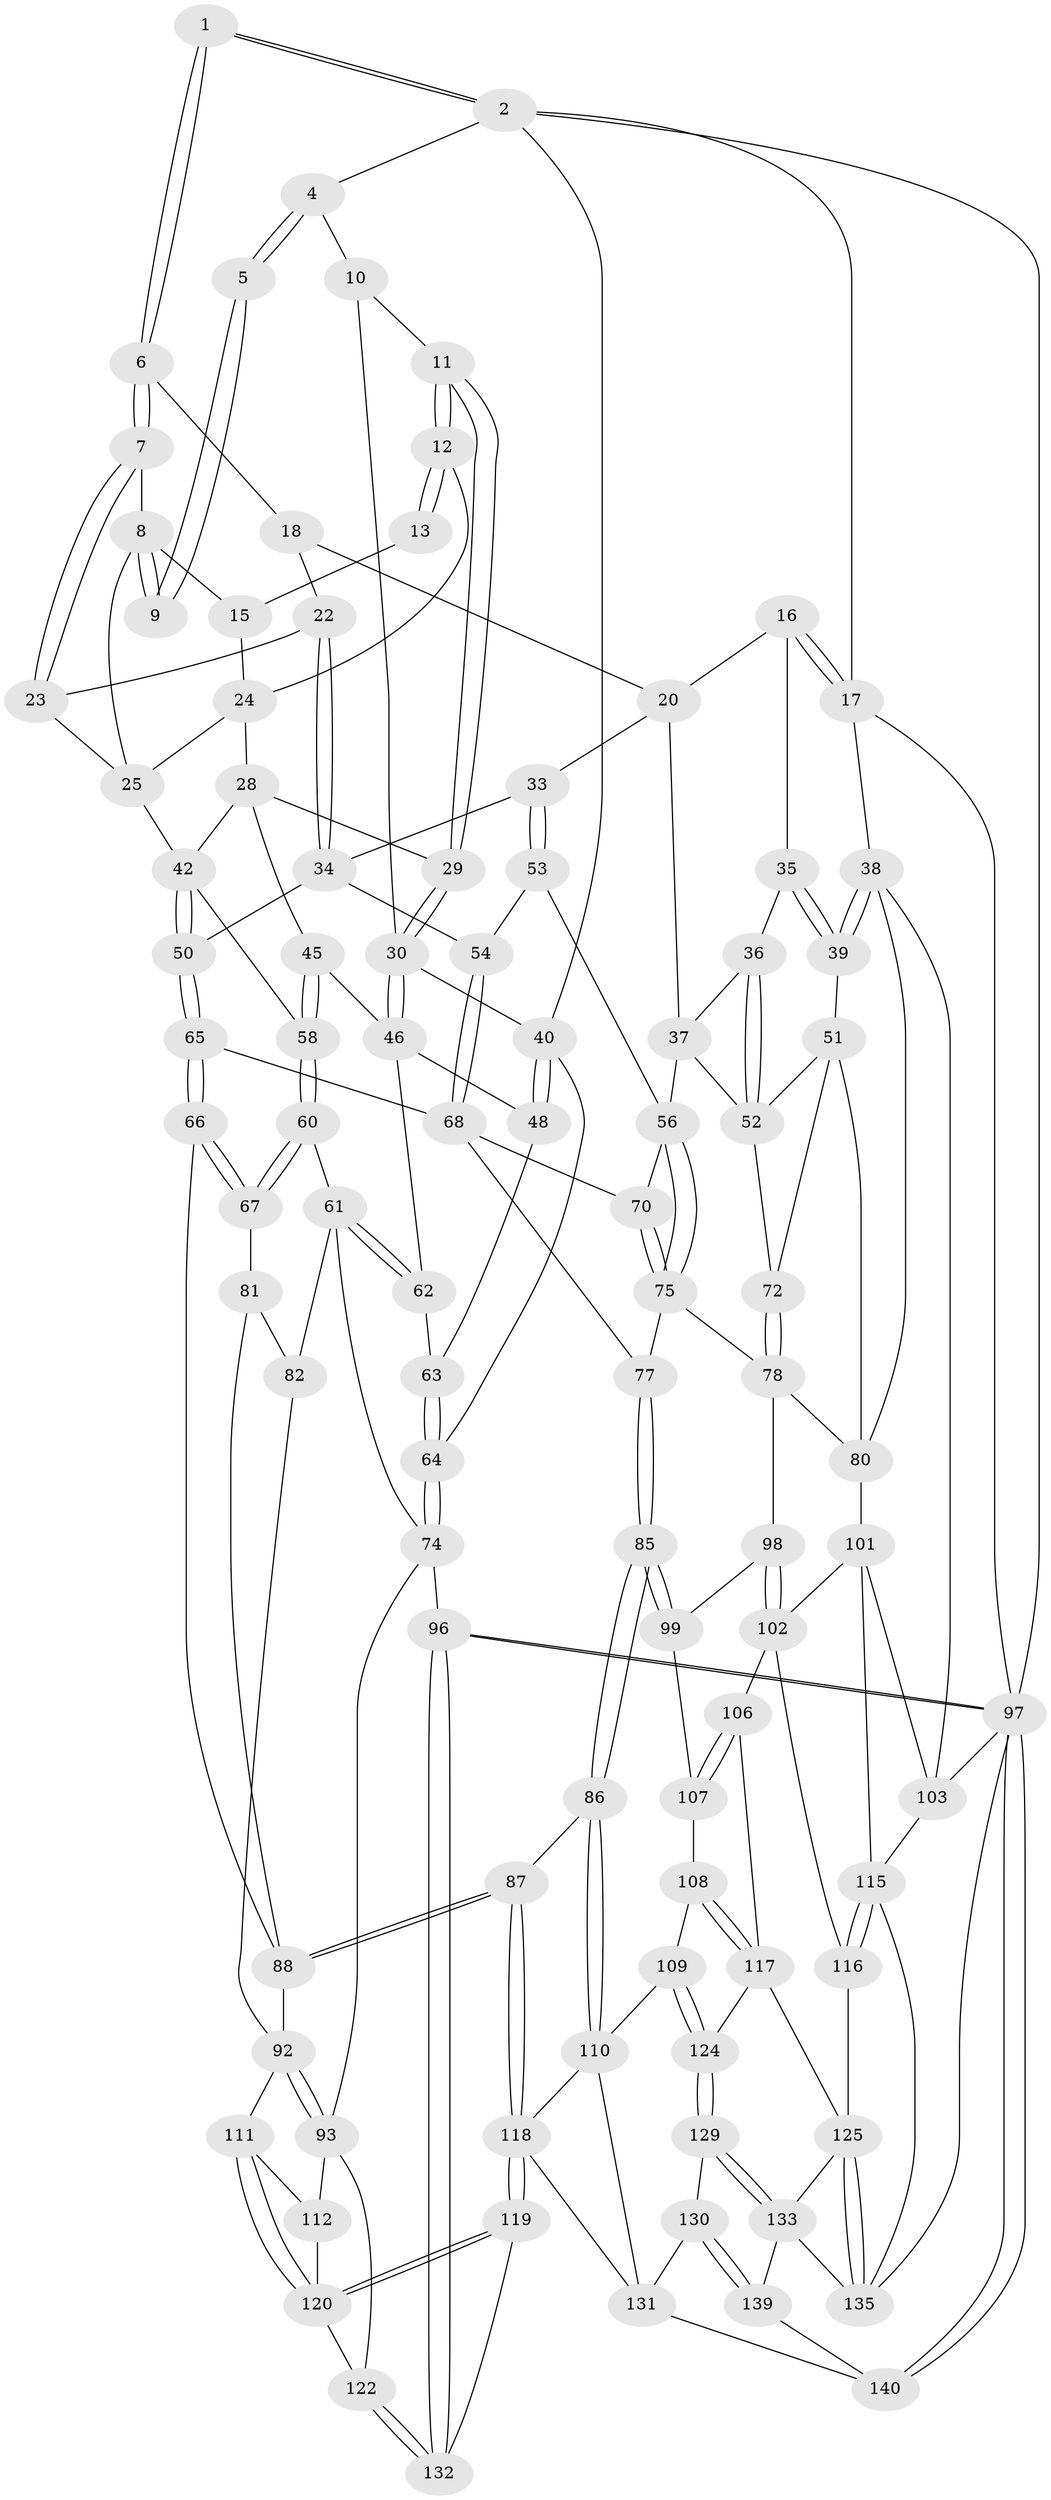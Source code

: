 // original degree distribution, {4: 0.2, 6: 0.2, 5: 0.5785714285714286, 3: 0.02142857142857143}
// Generated by graph-tools (version 1.1) at 2025/11/02/27/25 16:11:57]
// undirected, 98 vertices, 222 edges
graph export_dot {
graph [start="1"]
  node [color=gray90,style=filled];
  1 [pos="+0.13171260338434512+0"];
  2 [pos="+0+0",super="+3"];
  4 [pos="+0.019313395109478045+0.1084166791189285"];
  5 [pos="+0.12647767268938348+0"];
  6 [pos="+0.45791926721152987+0"];
  7 [pos="+0.4514054848915987+0"];
  8 [pos="+0.22423172792626697+0.09422684885951833",super="+14"];
  9 [pos="+0.16645195079053965+0.04081853173717855"];
  10 [pos="+0.054437268837978024+0.12631327656158906"];
  11 [pos="+0.059832732092149545+0.1273332729834194"];
  12 [pos="+0.07126704349582957+0.12606193265558321"];
  13 [pos="+0.12915494376464154+0.09158558657128178"];
  15 [pos="+0.14854554136369455+0.12043168228830016"];
  16 [pos="+0.8219897054124221+0",super="+19"];
  17 [pos="+1+0"];
  18 [pos="+0.4587355990605298+0",super="+21"];
  20 [pos="+0.7544613186118431+0.10065918197710635",super="+32"];
  22 [pos="+0.5742657770211196+0.19819982889384005"];
  23 [pos="+0.40948442434789845+0.1449671620887742"];
  24 [pos="+0.11653387449630141+0.12746030625038843",super="+26"];
  25 [pos="+0.23760196318735802+0.15081373435893725",super="+27"];
  28 [pos="+0.17279688966003368+0.19899486729819726",super="+44"];
  29 [pos="+0.15730823535032176+0.20486391325333914"];
  30 [pos="+0.12004263628890585+0.239798329648754",super="+31"];
  33 [pos="+0.6183458601942987+0.2548284089454234"];
  34 [pos="+0.5825836128373088+0.22432127385898104",super="+49"];
  35 [pos="+0.8333075829495635+0.17569293204766795"];
  36 [pos="+0.7764926959655426+0.2710889056027525"];
  37 [pos="+0.7573407879920121+0.2900911532809141",super="+55"];
  38 [pos="+1+0.18971358142718836",super="+79"];
  39 [pos="+1+0.2150008966714939"];
  40 [pos="+0+0.2975182734972174",super="+41"];
  42 [pos="+0.35003214321970955+0.2830899088328157",super="+43"];
  45 [pos="+0.19243942161871735+0.3119338885729675"];
  46 [pos="+0.14698727483666157+0.31466221804772043",super="+47"];
  48 [pos="+0.1103460256733477+0.3483824678936736"];
  50 [pos="+0.41777865841893763+0.32819883865628496"];
  51 [pos="+1+0.28409453891482866",super="+71"];
  52 [pos="+0.9234023262655434+0.31870133662775296",super="+59"];
  53 [pos="+0.6153796679128218+0.3172225996782331"];
  54 [pos="+0.5000397254671253+0.3723077336134686"];
  56 [pos="+0.7505346795199876+0.39940664260190384",super="+57"];
  58 [pos="+0.28353115827822034+0.3392543187301661"];
  60 [pos="+0.2560645891691282+0.4231570799896946"];
  61 [pos="+0.14765971645295267+0.4419567548481656",super="+73"];
  62 [pos="+0.1393579275829768+0.425504380299166"];
  63 [pos="+0.05721570611310087+0.4056646404174602"];
  64 [pos="+0+0.46781046526307285"];
  65 [pos="+0.4021393248759847+0.5146484562247132"];
  66 [pos="+0.33868779243078834+0.560542005702167"];
  67 [pos="+0.314238684163041+0.5345908568504193"];
  68 [pos="+0.5341444475296052+0.4303654718029905",super="+69"];
  70 [pos="+0.6008518606965708+0.43112632274731866"];
  72 [pos="+0.7745461526725689+0.4085716219390354"];
  74 [pos="+0+0.5806414137527115",super="+95"];
  75 [pos="+0.6344355631650399+0.5122501843841248",super="+76"];
  77 [pos="+0.5862722051450393+0.6038892753343453"];
  78 [pos="+0.7351264347948646+0.5643191254128687",super="+84"];
  80 [pos="+0.9146839328081542+0.5746876206992955",super="+83"];
  81 [pos="+0.1281640909798735+0.5379932814472678",super="+90"];
  82 [pos="+0.11007650014906557+0.5340904327312797",super="+91"];
  85 [pos="+0.5652635978184228+0.6855721804157563"];
  86 [pos="+0.5230719223582664+0.7272279654623514"];
  87 [pos="+0.3700034109384785+0.7019187145201095"];
  88 [pos="+0.3511432942512407+0.6812677772359066",super="+89"];
  92 [pos="+0.14510075082344406+0.6672158188896542",super="+100"];
  93 [pos="+0.05341457606048524+0.7197655641229384",super="+94"];
  96 [pos="+0+1"];
  97 [pos="+0+1",super="+113"];
  98 [pos="+0.7532686869917481+0.6458384448227931"];
  99 [pos="+0.6781244254423316+0.7115570189287277"];
  101 [pos="+0.8848625133506889+0.6992792539007333",super="+104"];
  102 [pos="+0.8232867997560344+0.739702093412254",super="+105"];
  103 [pos="+1+0.7558318294751556",super="+114"];
  106 [pos="+0.8096876862279385+0.7633789978763418"];
  107 [pos="+0.697100079678939+0.7338509030651245"];
  108 [pos="+0.6936309457884+0.7910324916054199"];
  109 [pos="+0.6657465057646337+0.8133362761671883"];
  110 [pos="+0.5278445346277145+0.7442058923918348",super="+127"];
  111 [pos="+0.19267014669672386+0.7685830939317589"];
  112 [pos="+0.0751991857654248+0.7413868583024961"];
  115 [pos="+0.8903192826620652+0.8679153287184985",super="+134"];
  116 [pos="+0.8432603382353846+0.850744359625386"];
  117 [pos="+0.7306458313069577+0.8153435602562897",super="+123"];
  118 [pos="+0.28837545878747417+1",super="+128"];
  119 [pos="+0.24533374352269746+0.974096051764817"];
  120 [pos="+0.19849098974347745+0.890536411328099",super="+121"];
  122 [pos="+0.03734634524112365+0.8785107341570914"];
  124 [pos="+0.6714583957062342+0.8723903177676359"];
  125 [pos="+0.7958491626955286+0.886763831002874",super="+126"];
  129 [pos="+0.6689530096405925+0.8771974419792371"];
  130 [pos="+0.5717304919612133+0.8850052792232845"];
  131 [pos="+0.5617327838057915+0.8700588207074917",super="+136"];
  132 [pos="+0.011577449086482552+0.924889259178983"];
  133 [pos="+0.7248011552331399+0.9698130960203312",super="+138"];
  135 [pos="+0.9169034008277078+1",super="+137"];
  139 [pos="+0.5606397269755473+1"];
  140 [pos="+0.32312689562631214+1"];
  1 -- 2;
  1 -- 2;
  1 -- 6;
  1 -- 6;
  2 -- 17;
  2 -- 97;
  2 -- 4;
  2 -- 40;
  4 -- 5;
  4 -- 5;
  4 -- 10;
  5 -- 9;
  5 -- 9;
  6 -- 7;
  6 -- 7;
  6 -- 18;
  7 -- 8;
  7 -- 23;
  7 -- 23;
  8 -- 9;
  8 -- 9;
  8 -- 25;
  8 -- 15;
  10 -- 11;
  10 -- 30;
  11 -- 12;
  11 -- 12;
  11 -- 29;
  11 -- 29;
  12 -- 13;
  12 -- 13;
  12 -- 24;
  13 -- 15;
  15 -- 24;
  16 -- 17;
  16 -- 17;
  16 -- 35;
  16 -- 20;
  17 -- 38;
  17 -- 97;
  18 -- 20;
  18 -- 22;
  20 -- 33;
  20 -- 37;
  22 -- 23;
  22 -- 34;
  22 -- 34;
  23 -- 25;
  24 -- 25;
  24 -- 28;
  25 -- 42;
  28 -- 29;
  28 -- 45;
  28 -- 42;
  29 -- 30;
  29 -- 30;
  30 -- 46;
  30 -- 46;
  30 -- 40;
  33 -- 34;
  33 -- 53;
  33 -- 53;
  34 -- 50;
  34 -- 54;
  35 -- 36;
  35 -- 39;
  35 -- 39;
  36 -- 37;
  36 -- 52;
  36 -- 52;
  37 -- 56;
  37 -- 52;
  38 -- 39;
  38 -- 39;
  38 -- 80;
  38 -- 103;
  39 -- 51;
  40 -- 48;
  40 -- 48;
  40 -- 64;
  42 -- 50;
  42 -- 50;
  42 -- 58;
  45 -- 46;
  45 -- 58;
  45 -- 58;
  46 -- 48;
  46 -- 62;
  48 -- 63;
  50 -- 65;
  50 -- 65;
  51 -- 52;
  51 -- 72;
  51 -- 80;
  52 -- 72;
  53 -- 54;
  53 -- 56;
  54 -- 68;
  54 -- 68;
  56 -- 75;
  56 -- 75;
  56 -- 70;
  58 -- 60;
  58 -- 60;
  60 -- 61;
  60 -- 67;
  60 -- 67;
  61 -- 62;
  61 -- 62;
  61 -- 74;
  61 -- 82;
  62 -- 63;
  63 -- 64;
  63 -- 64;
  64 -- 74;
  64 -- 74;
  65 -- 66;
  65 -- 66;
  65 -- 68;
  66 -- 67;
  66 -- 67;
  66 -- 88;
  67 -- 81;
  68 -- 70;
  68 -- 77;
  70 -- 75;
  70 -- 75;
  72 -- 78;
  72 -- 78;
  74 -- 96;
  74 -- 93;
  75 -- 77;
  75 -- 78;
  77 -- 85;
  77 -- 85;
  78 -- 80;
  78 -- 98;
  80 -- 101;
  81 -- 82 [weight=2];
  81 -- 88;
  82 -- 92;
  85 -- 86;
  85 -- 86;
  85 -- 99;
  85 -- 99;
  86 -- 87;
  86 -- 110;
  86 -- 110;
  87 -- 88;
  87 -- 88;
  87 -- 118;
  87 -- 118;
  88 -- 92;
  92 -- 93;
  92 -- 93;
  92 -- 111;
  93 -- 112;
  93 -- 122;
  96 -- 97;
  96 -- 97;
  96 -- 132;
  96 -- 132;
  97 -- 140;
  97 -- 140;
  97 -- 135;
  97 -- 103;
  98 -- 99;
  98 -- 102;
  98 -- 102;
  99 -- 107;
  101 -- 102;
  101 -- 115;
  101 -- 103;
  102 -- 106;
  102 -- 116;
  103 -- 115;
  106 -- 107;
  106 -- 107;
  106 -- 117;
  107 -- 108;
  108 -- 109;
  108 -- 117;
  108 -- 117;
  109 -- 110;
  109 -- 124;
  109 -- 124;
  110 -- 118;
  110 -- 131;
  111 -- 112;
  111 -- 120;
  111 -- 120;
  112 -- 120;
  115 -- 116;
  115 -- 116;
  115 -- 135;
  116 -- 125;
  117 -- 124;
  117 -- 125;
  118 -- 119;
  118 -- 119;
  118 -- 131;
  119 -- 120;
  119 -- 120;
  119 -- 132;
  120 -- 122;
  122 -- 132;
  122 -- 132;
  124 -- 129;
  124 -- 129;
  125 -- 135;
  125 -- 135;
  125 -- 133;
  129 -- 130;
  129 -- 133;
  129 -- 133;
  130 -- 131;
  130 -- 139;
  130 -- 139;
  131 -- 140;
  133 -- 139;
  133 -- 135;
  139 -- 140;
}

